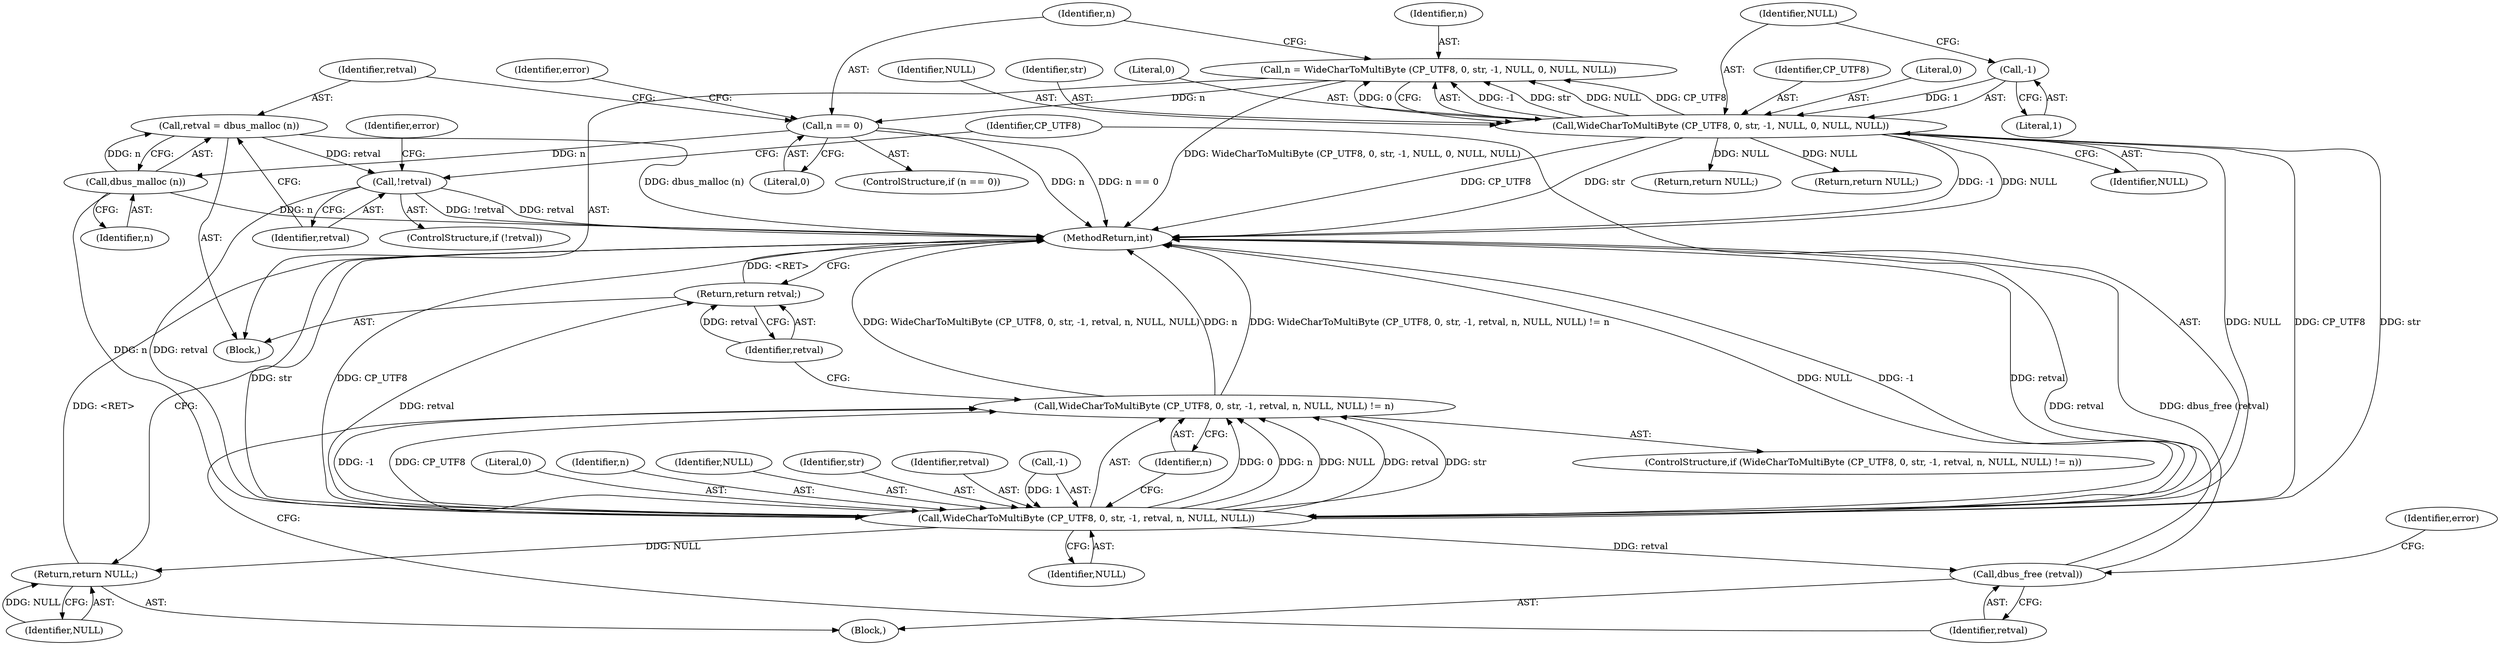 digraph "0_dbus_954d75b2b64e4799f360d2a6bf9cff6d9fee37e7@API" {
"1000264" [label="(Call,retval = dbus_malloc (n))"];
"1000266" [label="(Call,dbus_malloc (n))"];
"1000255" [label="(Call,n == 0)"];
"1000242" [label="(Call,n = WideCharToMultiByte (CP_UTF8, 0, str, -1, NULL, 0, NULL, NULL))"];
"1000244" [label="(Call,WideCharToMultiByte (CP_UTF8, 0, str, -1, NULL, 0, NULL, NULL))"];
"1000248" [label="(Call,-1)"];
"1000269" [label="(Call,!retval)"];
"1000278" [label="(Call,WideCharToMultiByte (CP_UTF8, 0, str, -1, retval, n, NULL, NULL))"];
"1000277" [label="(Call,WideCharToMultiByte (CP_UTF8, 0, str, -1, retval, n, NULL, NULL) != n)"];
"1000290" [label="(Call,dbus_free (retval))"];
"1000296" [label="(Return,return NULL;)"];
"1000298" [label="(Return,return retval;)"];
"1000255" [label="(Call,n == 0)"];
"1000288" [label="(Identifier,n)"];
"1000299" [label="(Identifier,retval)"];
"1000267" [label="(Identifier,n)"];
"1000289" [label="(Block,)"];
"1000239" [label="(Block,)"];
"1000254" [label="(ControlStructure,if (n == 0))"];
"1000280" [label="(Literal,0)"];
"1000265" [label="(Identifier,retval)"];
"1000279" [label="(Identifier,CP_UTF8)"];
"1000285" [label="(Identifier,n)"];
"1000291" [label="(Identifier,retval)"];
"1000277" [label="(Call,WideCharToMultiByte (CP_UTF8, 0, str, -1, retval, n, NULL, NULL) != n)"];
"1000252" [label="(Identifier,NULL)"];
"1000264" [label="(Call,retval = dbus_malloc (n))"];
"1000286" [label="(Identifier,NULL)"];
"1000296" [label="(Return,return NULL;)"];
"1000253" [label="(Identifier,NULL)"];
"1000247" [label="(Identifier,str)"];
"1000257" [label="(Literal,0)"];
"1000251" [label="(Literal,0)"];
"1000256" [label="(Identifier,n)"];
"1000269" [label="(Call,!retval)"];
"1000266" [label="(Call,dbus_malloc (n))"];
"1000250" [label="(Identifier,NULL)"];
"1000281" [label="(Identifier,str)"];
"1000248" [label="(Call,-1)"];
"1000244" [label="(Call,WideCharToMultiByte (CP_UTF8, 0, str, -1, NULL, 0, NULL, NULL))"];
"1000249" [label="(Literal,1)"];
"1000273" [label="(Identifier,error)"];
"1000290" [label="(Call,dbus_free (retval))"];
"1000260" [label="(Identifier,error)"];
"1000245" [label="(Identifier,CP_UTF8)"];
"1000242" [label="(Call,n = WideCharToMultiByte (CP_UTF8, 0, str, -1, NULL, 0, NULL, NULL))"];
"1000284" [label="(Identifier,retval)"];
"1000282" [label="(Call,-1)"];
"1000298" [label="(Return,return retval;)"];
"1000297" [label="(Identifier,NULL)"];
"1000300" [label="(MethodReturn,int)"];
"1000287" [label="(Identifier,NULL)"];
"1000243" [label="(Identifier,n)"];
"1000293" [label="(Identifier,error)"];
"1000268" [label="(ControlStructure,if (!retval))"];
"1000278" [label="(Call,WideCharToMultiByte (CP_UTF8, 0, str, -1, retval, n, NULL, NULL))"];
"1000246" [label="(Literal,0)"];
"1000270" [label="(Identifier,retval)"];
"1000276" [label="(ControlStructure,if (WideCharToMultiByte (CP_UTF8, 0, str, -1, retval, n, NULL, NULL) != n))"];
"1000274" [label="(Return,return NULL;)"];
"1000262" [label="(Return,return NULL;)"];
"1000264" -> "1000239"  [label="AST: "];
"1000264" -> "1000266"  [label="CFG: "];
"1000265" -> "1000264"  [label="AST: "];
"1000266" -> "1000264"  [label="AST: "];
"1000270" -> "1000264"  [label="CFG: "];
"1000264" -> "1000300"  [label="DDG: dbus_malloc (n)"];
"1000266" -> "1000264"  [label="DDG: n"];
"1000264" -> "1000269"  [label="DDG: retval"];
"1000266" -> "1000267"  [label="CFG: "];
"1000267" -> "1000266"  [label="AST: "];
"1000266" -> "1000300"  [label="DDG: n"];
"1000255" -> "1000266"  [label="DDG: n"];
"1000266" -> "1000278"  [label="DDG: n"];
"1000255" -> "1000254"  [label="AST: "];
"1000255" -> "1000257"  [label="CFG: "];
"1000256" -> "1000255"  [label="AST: "];
"1000257" -> "1000255"  [label="AST: "];
"1000260" -> "1000255"  [label="CFG: "];
"1000265" -> "1000255"  [label="CFG: "];
"1000255" -> "1000300"  [label="DDG: n == 0"];
"1000255" -> "1000300"  [label="DDG: n"];
"1000242" -> "1000255"  [label="DDG: n"];
"1000242" -> "1000239"  [label="AST: "];
"1000242" -> "1000244"  [label="CFG: "];
"1000243" -> "1000242"  [label="AST: "];
"1000244" -> "1000242"  [label="AST: "];
"1000256" -> "1000242"  [label="CFG: "];
"1000242" -> "1000300"  [label="DDG: WideCharToMultiByte (CP_UTF8, 0, str, -1, NULL, 0, NULL, NULL)"];
"1000244" -> "1000242"  [label="DDG: -1"];
"1000244" -> "1000242"  [label="DDG: str"];
"1000244" -> "1000242"  [label="DDG: NULL"];
"1000244" -> "1000242"  [label="DDG: CP_UTF8"];
"1000244" -> "1000242"  [label="DDG: 0"];
"1000244" -> "1000253"  [label="CFG: "];
"1000245" -> "1000244"  [label="AST: "];
"1000246" -> "1000244"  [label="AST: "];
"1000247" -> "1000244"  [label="AST: "];
"1000248" -> "1000244"  [label="AST: "];
"1000250" -> "1000244"  [label="AST: "];
"1000251" -> "1000244"  [label="AST: "];
"1000252" -> "1000244"  [label="AST: "];
"1000253" -> "1000244"  [label="AST: "];
"1000244" -> "1000300"  [label="DDG: -1"];
"1000244" -> "1000300"  [label="DDG: NULL"];
"1000244" -> "1000300"  [label="DDG: CP_UTF8"];
"1000244" -> "1000300"  [label="DDG: str"];
"1000248" -> "1000244"  [label="DDG: 1"];
"1000244" -> "1000262"  [label="DDG: NULL"];
"1000244" -> "1000274"  [label="DDG: NULL"];
"1000244" -> "1000278"  [label="DDG: CP_UTF8"];
"1000244" -> "1000278"  [label="DDG: str"];
"1000244" -> "1000278"  [label="DDG: NULL"];
"1000248" -> "1000249"  [label="CFG: "];
"1000249" -> "1000248"  [label="AST: "];
"1000250" -> "1000248"  [label="CFG: "];
"1000269" -> "1000268"  [label="AST: "];
"1000269" -> "1000270"  [label="CFG: "];
"1000270" -> "1000269"  [label="AST: "];
"1000273" -> "1000269"  [label="CFG: "];
"1000279" -> "1000269"  [label="CFG: "];
"1000269" -> "1000300"  [label="DDG: !retval"];
"1000269" -> "1000300"  [label="DDG: retval"];
"1000269" -> "1000278"  [label="DDG: retval"];
"1000278" -> "1000277"  [label="AST: "];
"1000278" -> "1000287"  [label="CFG: "];
"1000279" -> "1000278"  [label="AST: "];
"1000280" -> "1000278"  [label="AST: "];
"1000281" -> "1000278"  [label="AST: "];
"1000282" -> "1000278"  [label="AST: "];
"1000284" -> "1000278"  [label="AST: "];
"1000285" -> "1000278"  [label="AST: "];
"1000286" -> "1000278"  [label="AST: "];
"1000287" -> "1000278"  [label="AST: "];
"1000288" -> "1000278"  [label="CFG: "];
"1000278" -> "1000300"  [label="DDG: NULL"];
"1000278" -> "1000300"  [label="DDG: -1"];
"1000278" -> "1000300"  [label="DDG: retval"];
"1000278" -> "1000300"  [label="DDG: str"];
"1000278" -> "1000300"  [label="DDG: CP_UTF8"];
"1000278" -> "1000277"  [label="DDG: 0"];
"1000278" -> "1000277"  [label="DDG: n"];
"1000278" -> "1000277"  [label="DDG: NULL"];
"1000278" -> "1000277"  [label="DDG: retval"];
"1000278" -> "1000277"  [label="DDG: str"];
"1000278" -> "1000277"  [label="DDG: -1"];
"1000278" -> "1000277"  [label="DDG: CP_UTF8"];
"1000282" -> "1000278"  [label="DDG: 1"];
"1000278" -> "1000290"  [label="DDG: retval"];
"1000278" -> "1000296"  [label="DDG: NULL"];
"1000278" -> "1000298"  [label="DDG: retval"];
"1000277" -> "1000276"  [label="AST: "];
"1000277" -> "1000288"  [label="CFG: "];
"1000288" -> "1000277"  [label="AST: "];
"1000291" -> "1000277"  [label="CFG: "];
"1000299" -> "1000277"  [label="CFG: "];
"1000277" -> "1000300"  [label="DDG: WideCharToMultiByte (CP_UTF8, 0, str, -1, retval, n, NULL, NULL)"];
"1000277" -> "1000300"  [label="DDG: WideCharToMultiByte (CP_UTF8, 0, str, -1, retval, n, NULL, NULL) != n"];
"1000277" -> "1000300"  [label="DDG: n"];
"1000290" -> "1000289"  [label="AST: "];
"1000290" -> "1000291"  [label="CFG: "];
"1000291" -> "1000290"  [label="AST: "];
"1000293" -> "1000290"  [label="CFG: "];
"1000290" -> "1000300"  [label="DDG: retval"];
"1000290" -> "1000300"  [label="DDG: dbus_free (retval)"];
"1000296" -> "1000289"  [label="AST: "];
"1000296" -> "1000297"  [label="CFG: "];
"1000297" -> "1000296"  [label="AST: "];
"1000300" -> "1000296"  [label="CFG: "];
"1000296" -> "1000300"  [label="DDG: <RET>"];
"1000297" -> "1000296"  [label="DDG: NULL"];
"1000298" -> "1000239"  [label="AST: "];
"1000298" -> "1000299"  [label="CFG: "];
"1000299" -> "1000298"  [label="AST: "];
"1000300" -> "1000298"  [label="CFG: "];
"1000298" -> "1000300"  [label="DDG: <RET>"];
"1000299" -> "1000298"  [label="DDG: retval"];
}
